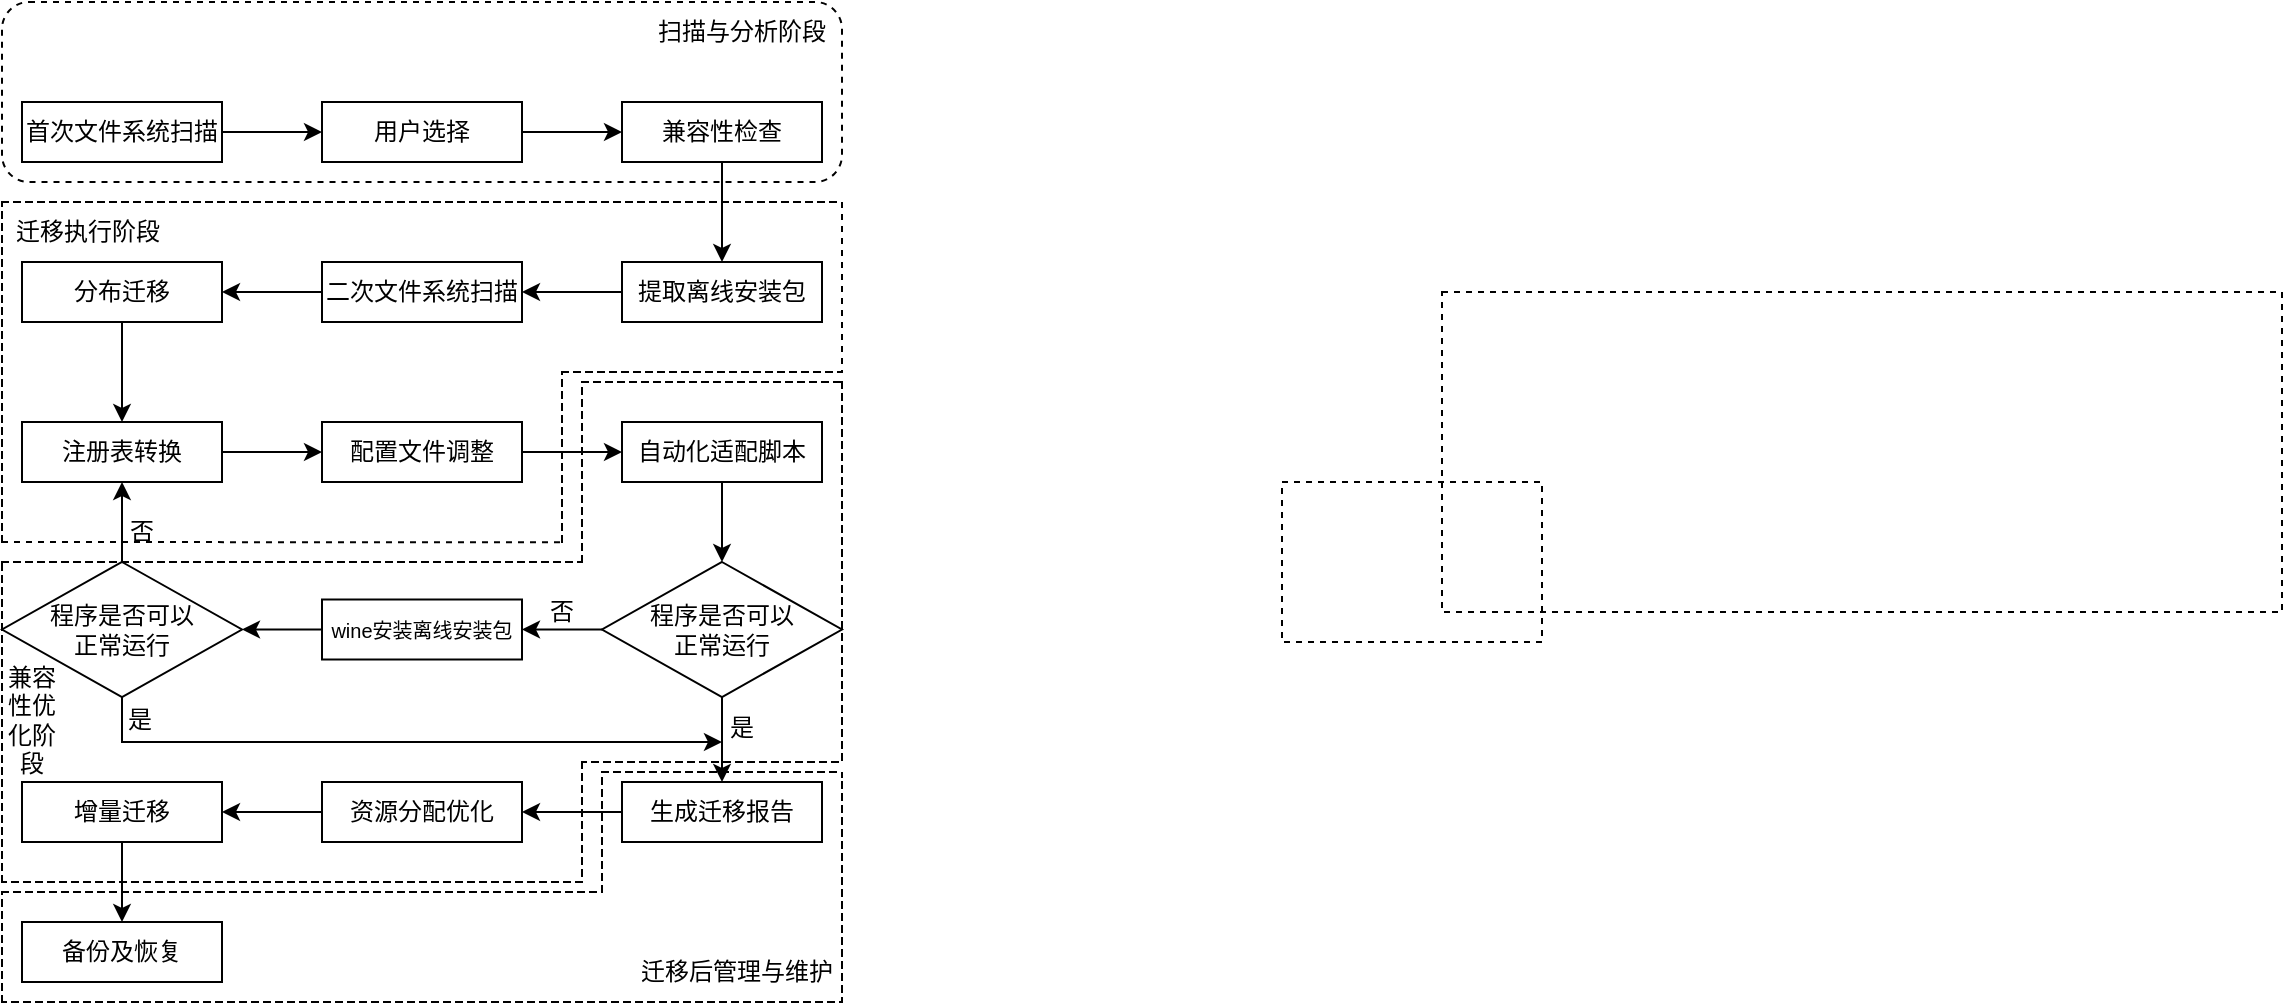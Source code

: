 <mxfile version="24.7.7">
  <diagram name="第 1 页" id="iJOloe9h4fb-FLFsdx1a">
    <mxGraphModel dx="2193" dy="670" grid="1" gridSize="10" guides="1" tooltips="1" connect="1" arrows="1" fold="1" page="1" pageScale="1" pageWidth="827" pageHeight="1169" math="0" shadow="0">
      <root>
        <mxCell id="0" />
        <mxCell id="1" parent="0" />
        <mxCell id="-npDo6tnjvwdaDKvqoxq-53" style="edgeStyle=orthogonalEdgeStyle;rounded=0;orthogonalLoop=1;jettySize=auto;html=1;exitX=1;exitY=0.5;exitDx=0;exitDy=0;entryX=0;entryY=0.5;entryDx=0;entryDy=0;" edge="1" parent="1" source="-npDo6tnjvwdaDKvqoxq-4" target="-npDo6tnjvwdaDKvqoxq-5">
          <mxGeometry relative="1" as="geometry" />
        </mxCell>
        <mxCell id="-npDo6tnjvwdaDKvqoxq-4" value="用户选择" style="rounded=0;whiteSpace=wrap;html=1;" vertex="1" parent="1">
          <mxGeometry x="60" y="200" width="100" height="30" as="geometry" />
        </mxCell>
        <mxCell id="-npDo6tnjvwdaDKvqoxq-54" style="edgeStyle=orthogonalEdgeStyle;rounded=0;orthogonalLoop=1;jettySize=auto;html=1;exitX=0.5;exitY=1;exitDx=0;exitDy=0;entryX=0.5;entryY=0;entryDx=0;entryDy=0;" edge="1" parent="1" source="-npDo6tnjvwdaDKvqoxq-5" target="-npDo6tnjvwdaDKvqoxq-6">
          <mxGeometry relative="1" as="geometry" />
        </mxCell>
        <mxCell id="-npDo6tnjvwdaDKvqoxq-5" value="兼容性检查" style="rounded=0;whiteSpace=wrap;html=1;" vertex="1" parent="1">
          <mxGeometry x="210" y="200" width="100" height="30" as="geometry" />
        </mxCell>
        <mxCell id="-npDo6tnjvwdaDKvqoxq-55" style="edgeStyle=orthogonalEdgeStyle;rounded=0;orthogonalLoop=1;jettySize=auto;html=1;exitX=0;exitY=0.5;exitDx=0;exitDy=0;entryX=1;entryY=0.5;entryDx=0;entryDy=0;" edge="1" parent="1" source="-npDo6tnjvwdaDKvqoxq-6" target="-npDo6tnjvwdaDKvqoxq-8">
          <mxGeometry relative="1" as="geometry" />
        </mxCell>
        <mxCell id="-npDo6tnjvwdaDKvqoxq-6" value="提取离线安装包" style="rounded=0;whiteSpace=wrap;html=1;" vertex="1" parent="1">
          <mxGeometry x="210" y="280" width="100" height="30" as="geometry" />
        </mxCell>
        <mxCell id="-npDo6tnjvwdaDKvqoxq-56" style="edgeStyle=orthogonalEdgeStyle;rounded=0;orthogonalLoop=1;jettySize=auto;html=1;exitX=0;exitY=0.5;exitDx=0;exitDy=0;entryX=1;entryY=0.5;entryDx=0;entryDy=0;" edge="1" parent="1" source="-npDo6tnjvwdaDKvqoxq-8" target="-npDo6tnjvwdaDKvqoxq-9">
          <mxGeometry relative="1" as="geometry" />
        </mxCell>
        <mxCell id="-npDo6tnjvwdaDKvqoxq-8" value="二次文件系统扫描" style="rounded=0;whiteSpace=wrap;html=1;" vertex="1" parent="1">
          <mxGeometry x="60" y="280" width="100" height="30" as="geometry" />
        </mxCell>
        <mxCell id="-npDo6tnjvwdaDKvqoxq-57" style="edgeStyle=orthogonalEdgeStyle;rounded=0;orthogonalLoop=1;jettySize=auto;html=1;exitX=0.5;exitY=1;exitDx=0;exitDy=0;entryX=0.5;entryY=0;entryDx=0;entryDy=0;" edge="1" parent="1" source="-npDo6tnjvwdaDKvqoxq-9" target="-npDo6tnjvwdaDKvqoxq-10">
          <mxGeometry relative="1" as="geometry" />
        </mxCell>
        <mxCell id="-npDo6tnjvwdaDKvqoxq-9" value="分布迁移" style="rounded=0;whiteSpace=wrap;html=1;" vertex="1" parent="1">
          <mxGeometry x="-90" y="280" width="100" height="30" as="geometry" />
        </mxCell>
        <mxCell id="-npDo6tnjvwdaDKvqoxq-58" style="edgeStyle=orthogonalEdgeStyle;rounded=0;orthogonalLoop=1;jettySize=auto;html=1;exitX=1;exitY=0.5;exitDx=0;exitDy=0;entryX=0;entryY=0.5;entryDx=0;entryDy=0;" edge="1" parent="1" source="-npDo6tnjvwdaDKvqoxq-10" target="-npDo6tnjvwdaDKvqoxq-11">
          <mxGeometry relative="1" as="geometry" />
        </mxCell>
        <mxCell id="-npDo6tnjvwdaDKvqoxq-10" value="注册表转换" style="rounded=0;whiteSpace=wrap;html=1;" vertex="1" parent="1">
          <mxGeometry x="-90" y="360" width="100" height="30" as="geometry" />
        </mxCell>
        <mxCell id="-npDo6tnjvwdaDKvqoxq-59" style="edgeStyle=orthogonalEdgeStyle;rounded=0;orthogonalLoop=1;jettySize=auto;html=1;exitX=1;exitY=0.5;exitDx=0;exitDy=0;entryX=0;entryY=0.5;entryDx=0;entryDy=0;" edge="1" parent="1" source="-npDo6tnjvwdaDKvqoxq-11" target="-npDo6tnjvwdaDKvqoxq-12">
          <mxGeometry relative="1" as="geometry" />
        </mxCell>
        <mxCell id="-npDo6tnjvwdaDKvqoxq-11" value="配置文件调整" style="rounded=0;whiteSpace=wrap;html=1;" vertex="1" parent="1">
          <mxGeometry x="60" y="360" width="100" height="30" as="geometry" />
        </mxCell>
        <mxCell id="-npDo6tnjvwdaDKvqoxq-60" style="edgeStyle=orthogonalEdgeStyle;rounded=0;orthogonalLoop=1;jettySize=auto;html=1;exitX=0.5;exitY=1;exitDx=0;exitDy=0;entryX=0.5;entryY=0;entryDx=0;entryDy=0;" edge="1" parent="1" source="-npDo6tnjvwdaDKvqoxq-12" target="-npDo6tnjvwdaDKvqoxq-14">
          <mxGeometry relative="1" as="geometry" />
        </mxCell>
        <mxCell id="-npDo6tnjvwdaDKvqoxq-12" value="自动化适配脚本" style="rounded=0;whiteSpace=wrap;html=1;" vertex="1" parent="1">
          <mxGeometry x="210" y="360" width="100" height="30" as="geometry" />
        </mxCell>
        <mxCell id="-npDo6tnjvwdaDKvqoxq-61" style="edgeStyle=orthogonalEdgeStyle;rounded=0;orthogonalLoop=1;jettySize=auto;html=1;exitX=0;exitY=0.5;exitDx=0;exitDy=0;entryX=1;entryY=0.5;entryDx=0;entryDy=0;" edge="1" parent="1" source="-npDo6tnjvwdaDKvqoxq-14" target="-npDo6tnjvwdaDKvqoxq-20">
          <mxGeometry relative="1" as="geometry" />
        </mxCell>
        <mxCell id="-npDo6tnjvwdaDKvqoxq-64" style="edgeStyle=orthogonalEdgeStyle;rounded=0;orthogonalLoop=1;jettySize=auto;html=1;exitX=0.5;exitY=1;exitDx=0;exitDy=0;entryX=0.5;entryY=0;entryDx=0;entryDy=0;" edge="1" parent="1" source="-npDo6tnjvwdaDKvqoxq-14" target="-npDo6tnjvwdaDKvqoxq-15">
          <mxGeometry relative="1" as="geometry" />
        </mxCell>
        <mxCell id="-npDo6tnjvwdaDKvqoxq-14" value="程序是否可以&lt;div&gt;正常运行&lt;/div&gt;" style="rhombus;whiteSpace=wrap;html=1;" vertex="1" parent="1">
          <mxGeometry x="200" y="430" width="120" height="67.5" as="geometry" />
        </mxCell>
        <mxCell id="-npDo6tnjvwdaDKvqoxq-65" style="edgeStyle=orthogonalEdgeStyle;rounded=0;orthogonalLoop=1;jettySize=auto;html=1;exitX=0;exitY=0.5;exitDx=0;exitDy=0;entryX=1;entryY=0.5;entryDx=0;entryDy=0;" edge="1" parent="1" source="-npDo6tnjvwdaDKvqoxq-15" target="-npDo6tnjvwdaDKvqoxq-16">
          <mxGeometry relative="1" as="geometry" />
        </mxCell>
        <mxCell id="-npDo6tnjvwdaDKvqoxq-15" value="生成迁移报告" style="rounded=0;whiteSpace=wrap;html=1;" vertex="1" parent="1">
          <mxGeometry x="210" y="540" width="100" height="30" as="geometry" />
        </mxCell>
        <mxCell id="-npDo6tnjvwdaDKvqoxq-66" style="edgeStyle=orthogonalEdgeStyle;rounded=0;orthogonalLoop=1;jettySize=auto;html=1;exitX=0;exitY=0.5;exitDx=0;exitDy=0;entryX=1;entryY=0.5;entryDx=0;entryDy=0;" edge="1" parent="1" source="-npDo6tnjvwdaDKvqoxq-16" target="-npDo6tnjvwdaDKvqoxq-17">
          <mxGeometry relative="1" as="geometry" />
        </mxCell>
        <mxCell id="-npDo6tnjvwdaDKvqoxq-16" value="资源分配优化" style="rounded=0;whiteSpace=wrap;html=1;" vertex="1" parent="1">
          <mxGeometry x="60" y="540" width="100" height="30" as="geometry" />
        </mxCell>
        <mxCell id="-npDo6tnjvwdaDKvqoxq-67" style="edgeStyle=orthogonalEdgeStyle;rounded=0;orthogonalLoop=1;jettySize=auto;html=1;exitX=0.5;exitY=1;exitDx=0;exitDy=0;entryX=0.5;entryY=0;entryDx=0;entryDy=0;" edge="1" parent="1" source="-npDo6tnjvwdaDKvqoxq-17" target="-npDo6tnjvwdaDKvqoxq-18">
          <mxGeometry relative="1" as="geometry" />
        </mxCell>
        <mxCell id="-npDo6tnjvwdaDKvqoxq-17" value="增量迁移" style="rounded=0;whiteSpace=wrap;html=1;" vertex="1" parent="1">
          <mxGeometry x="-90" y="540" width="100" height="30" as="geometry" />
        </mxCell>
        <mxCell id="-npDo6tnjvwdaDKvqoxq-18" value="备份及恢复" style="rounded=0;whiteSpace=wrap;html=1;" vertex="1" parent="1">
          <mxGeometry x="-90" y="610" width="100" height="30" as="geometry" />
        </mxCell>
        <mxCell id="-npDo6tnjvwdaDKvqoxq-52" style="edgeStyle=orthogonalEdgeStyle;rounded=0;orthogonalLoop=1;jettySize=auto;html=1;exitX=1;exitY=0.5;exitDx=0;exitDy=0;entryX=0;entryY=0.5;entryDx=0;entryDy=0;" edge="1" parent="1" source="-npDo6tnjvwdaDKvqoxq-19" target="-npDo6tnjvwdaDKvqoxq-4">
          <mxGeometry relative="1" as="geometry" />
        </mxCell>
        <mxCell id="-npDo6tnjvwdaDKvqoxq-19" value="首次文件系统扫描" style="rounded=0;whiteSpace=wrap;html=1;" vertex="1" parent="1">
          <mxGeometry x="-90" y="200" width="100" height="30" as="geometry" />
        </mxCell>
        <mxCell id="-npDo6tnjvwdaDKvqoxq-63" style="edgeStyle=orthogonalEdgeStyle;rounded=0;orthogonalLoop=1;jettySize=auto;html=1;exitX=0;exitY=0.5;exitDx=0;exitDy=0;entryX=1;entryY=0.5;entryDx=0;entryDy=0;" edge="1" parent="1" source="-npDo6tnjvwdaDKvqoxq-20" target="-npDo6tnjvwdaDKvqoxq-21">
          <mxGeometry relative="1" as="geometry" />
        </mxCell>
        <mxCell id="-npDo6tnjvwdaDKvqoxq-20" value="wine安装离线安装包" style="rounded=0;whiteSpace=wrap;html=1;fontSize=10;" vertex="1" parent="1">
          <mxGeometry x="60" y="448.75" width="100" height="30" as="geometry" />
        </mxCell>
        <mxCell id="-npDo6tnjvwdaDKvqoxq-69" style="edgeStyle=orthogonalEdgeStyle;rounded=0;orthogonalLoop=1;jettySize=auto;html=1;exitX=0.5;exitY=0;exitDx=0;exitDy=0;entryX=0.5;entryY=1;entryDx=0;entryDy=0;" edge="1" parent="1" source="-npDo6tnjvwdaDKvqoxq-21" target="-npDo6tnjvwdaDKvqoxq-10">
          <mxGeometry relative="1" as="geometry" />
        </mxCell>
        <mxCell id="-npDo6tnjvwdaDKvqoxq-21" value="程序是否可以&lt;div&gt;正常运行&lt;/div&gt;" style="rhombus;whiteSpace=wrap;html=1;" vertex="1" parent="1">
          <mxGeometry x="-100" y="430" width="120" height="67.5" as="geometry" />
        </mxCell>
        <mxCell id="-npDo6tnjvwdaDKvqoxq-62" value="否" style="text;strokeColor=none;align=center;fillColor=none;html=1;verticalAlign=middle;whiteSpace=wrap;rounded=0;" vertex="1" parent="1">
          <mxGeometry x="150" y="440" width="60" height="30" as="geometry" />
        </mxCell>
        <mxCell id="-npDo6tnjvwdaDKvqoxq-68" value="是" style="text;strokeColor=none;align=center;fillColor=none;html=1;verticalAlign=middle;whiteSpace=wrap;rounded=0;" vertex="1" parent="1">
          <mxGeometry x="240" y="497.5" width="60" height="30" as="geometry" />
        </mxCell>
        <mxCell id="-npDo6tnjvwdaDKvqoxq-70" value="否" style="text;strokeColor=none;align=center;fillColor=none;html=1;verticalAlign=middle;whiteSpace=wrap;rounded=0;" vertex="1" parent="1">
          <mxGeometry x="-60" y="400" width="60" height="30" as="geometry" />
        </mxCell>
        <mxCell id="-npDo6tnjvwdaDKvqoxq-71" style="edgeStyle=orthogonalEdgeStyle;rounded=0;orthogonalLoop=1;jettySize=auto;html=1;exitX=0.5;exitY=1;exitDx=0;exitDy=0;entryX=0.333;entryY=0.75;entryDx=0;entryDy=0;entryPerimeter=0;" edge="1" parent="1" source="-npDo6tnjvwdaDKvqoxq-21" target="-npDo6tnjvwdaDKvqoxq-68">
          <mxGeometry relative="1" as="geometry" />
        </mxCell>
        <mxCell id="-npDo6tnjvwdaDKvqoxq-72" value="是" style="text;strokeColor=none;align=center;fillColor=none;html=1;verticalAlign=middle;whiteSpace=wrap;rounded=0;" vertex="1" parent="1">
          <mxGeometry x="-61" y="494" width="60" height="30" as="geometry" />
        </mxCell>
        <mxCell id="-npDo6tnjvwdaDKvqoxq-74" value="" style="rounded=1;whiteSpace=wrap;html=1;fillColor=none;dashed=1;" vertex="1" parent="1">
          <mxGeometry x="-100" y="150" width="420" height="90" as="geometry" />
        </mxCell>
        <mxCell id="-npDo6tnjvwdaDKvqoxq-75" value="扫描与分析阶段" style="text;strokeColor=none;align=center;fillColor=none;html=1;verticalAlign=middle;whiteSpace=wrap;rounded=0;" vertex="1" parent="1">
          <mxGeometry x="220" y="150" width="100" height="30" as="geometry" />
        </mxCell>
        <mxCell id="-npDo6tnjvwdaDKvqoxq-87" value="" style="edgeStyle=none;orthogonalLoop=1;jettySize=auto;html=1;rounded=0;" edge="1" parent="1">
          <mxGeometry width="80" relative="1" as="geometry">
            <mxPoint x="320" y="300" as="sourcePoint" />
            <mxPoint x="320" y="300" as="targetPoint" />
            <Array as="points" />
          </mxGeometry>
        </mxCell>
        <mxCell id="-npDo6tnjvwdaDKvqoxq-90" value="" style="rounded=0;whiteSpace=wrap;html=1;fillColor=none;dashed=1;shadow=0;" vertex="1" parent="1">
          <mxGeometry x="620" y="295" width="420" height="160" as="geometry" />
        </mxCell>
        <mxCell id="-npDo6tnjvwdaDKvqoxq-91" value="" style="rounded=0;whiteSpace=wrap;html=1;fillColor=none;dashed=1;" vertex="1" parent="1">
          <mxGeometry x="540" y="390" width="130" height="80" as="geometry" />
        </mxCell>
        <mxCell id="-npDo6tnjvwdaDKvqoxq-94" style="edgeStyle=none;rounded=0;orthogonalLoop=1;jettySize=auto;html=1;exitX=0;exitY=1;exitDx=0;exitDy=0;entryX=0.676;entryY=1.001;entryDx=0;entryDy=0;entryPerimeter=0;dashed=1;endArrow=none;endFill=0;" edge="1" parent="1" source="-npDo6tnjvwdaDKvqoxq-92">
          <mxGeometry relative="1" as="geometry">
            <mxPoint x="-103.92" y="420" as="sourcePoint" />
            <mxPoint x="180.0" y="420.16" as="targetPoint" />
          </mxGeometry>
        </mxCell>
        <mxCell id="-npDo6tnjvwdaDKvqoxq-96" value="" style="group;rounded=1;dashed=1;" vertex="1" connectable="0" parent="1">
          <mxGeometry x="-100" y="250" width="420" height="180" as="geometry" />
        </mxCell>
        <mxCell id="-npDo6tnjvwdaDKvqoxq-92" value="" style="shape=partialRectangle;whiteSpace=wrap;html=1;bottom=0;right=0;fillColor=none;dashed=1;" vertex="1" parent="-npDo6tnjvwdaDKvqoxq-96">
          <mxGeometry width="420" height="170" as="geometry" />
        </mxCell>
        <mxCell id="-npDo6tnjvwdaDKvqoxq-93" value="" style="shape=partialRectangle;whiteSpace=wrap;html=1;bottom=0;right=0;fillColor=none;dashed=1;" vertex="1" parent="-npDo6tnjvwdaDKvqoxq-96">
          <mxGeometry x="280" y="85" width="140" height="85" as="geometry" />
        </mxCell>
        <mxCell id="-npDo6tnjvwdaDKvqoxq-95" style="edgeStyle=none;rounded=0;orthogonalLoop=1;jettySize=auto;html=1;exitX=1;exitY=0;exitDx=0;exitDy=0;entryX=1;entryY=0.5;entryDx=0;entryDy=0;dashed=1;endArrow=none;endFill=0;" edge="1" parent="-npDo6tnjvwdaDKvqoxq-96" source="-npDo6tnjvwdaDKvqoxq-92" target="-npDo6tnjvwdaDKvqoxq-92">
          <mxGeometry relative="1" as="geometry" />
        </mxCell>
        <mxCell id="-npDo6tnjvwdaDKvqoxq-97" value="迁移执行阶段" style="text;strokeColor=none;align=center;fillColor=none;html=1;verticalAlign=middle;whiteSpace=wrap;rounded=0;" vertex="1" parent="-npDo6tnjvwdaDKvqoxq-96">
          <mxGeometry x="3" width="80" height="30" as="geometry" />
        </mxCell>
        <mxCell id="-npDo6tnjvwdaDKvqoxq-98" value="" style="shape=partialRectangle;whiteSpace=wrap;html=1;bottom=0;right=0;fillColor=none;dashed=1;" vertex="1" parent="-npDo6tnjvwdaDKvqoxq-96">
          <mxGeometry x="290" y="90" width="130" height="90" as="geometry" />
        </mxCell>
        <mxCell id="-npDo6tnjvwdaDKvqoxq-99" value="" style="shape=partialRectangle;whiteSpace=wrap;html=1;bottom=0;right=0;fillColor=none;dashed=1;" vertex="1" parent="1">
          <mxGeometry x="-100" y="430" width="290" height="160" as="geometry" />
        </mxCell>
        <mxCell id="-npDo6tnjvwdaDKvqoxq-100" value="" style="shape=partialRectangle;whiteSpace=wrap;html=1;top=0;left=0;fillColor=none;dashed=1;" vertex="1" parent="1">
          <mxGeometry x="-100" y="530" width="290" height="60" as="geometry" />
        </mxCell>
        <mxCell id="-npDo6tnjvwdaDKvqoxq-101" value="" style="shape=partialRectangle;whiteSpace=wrap;html=1;top=0;left=0;fillColor=none;dashed=1;" vertex="1" parent="1">
          <mxGeometry x="190" y="340" width="130" height="190" as="geometry" />
        </mxCell>
        <mxCell id="-npDo6tnjvwdaDKvqoxq-103" value="兼容性优化阶段" style="text;strokeColor=none;align=center;fillColor=none;html=1;verticalAlign=middle;whiteSpace=wrap;rounded=0;" vertex="1" parent="1">
          <mxGeometry x="-100" y="494" width="30" height="30" as="geometry" />
        </mxCell>
        <mxCell id="-npDo6tnjvwdaDKvqoxq-106" value="" style="shape=partialRectangle;whiteSpace=wrap;html=1;bottom=0;right=0;fillColor=none;dashed=1;" vertex="1" parent="1">
          <mxGeometry x="-100" y="595" width="300" height="55" as="geometry" />
        </mxCell>
        <mxCell id="-npDo6tnjvwdaDKvqoxq-107" value="" style="shape=partialRectangle;whiteSpace=wrap;html=1;bottom=0;right=0;fillColor=none;dashed=1;" vertex="1" parent="1">
          <mxGeometry x="200" y="535" width="120" height="60" as="geometry" />
        </mxCell>
        <mxCell id="-npDo6tnjvwdaDKvqoxq-109" value="" style="shape=partialRectangle;whiteSpace=wrap;html=1;top=0;left=0;fillColor=none;dashed=1;" vertex="1" parent="1">
          <mxGeometry x="-100" y="540" width="420" height="110" as="geometry" />
        </mxCell>
        <mxCell id="-npDo6tnjvwdaDKvqoxq-110" style="edgeStyle=none;rounded=0;orthogonalLoop=1;jettySize=auto;html=1;exitX=1;exitY=0;exitDx=0;exitDy=0;entryX=1;entryY=0.084;entryDx=0;entryDy=0;entryPerimeter=0;endArrow=none;endFill=0;dashed=1;" edge="1" parent="1" source="-npDo6tnjvwdaDKvqoxq-107" target="-npDo6tnjvwdaDKvqoxq-107">
          <mxGeometry relative="1" as="geometry" />
        </mxCell>
        <mxCell id="-npDo6tnjvwdaDKvqoxq-111" value="迁移后管理与维护" style="text;strokeColor=none;align=center;fillColor=none;html=1;verticalAlign=middle;whiteSpace=wrap;rounded=0;" vertex="1" parent="1">
          <mxGeometry x="215" y="620" width="105" height="30" as="geometry" />
        </mxCell>
      </root>
    </mxGraphModel>
  </diagram>
</mxfile>
